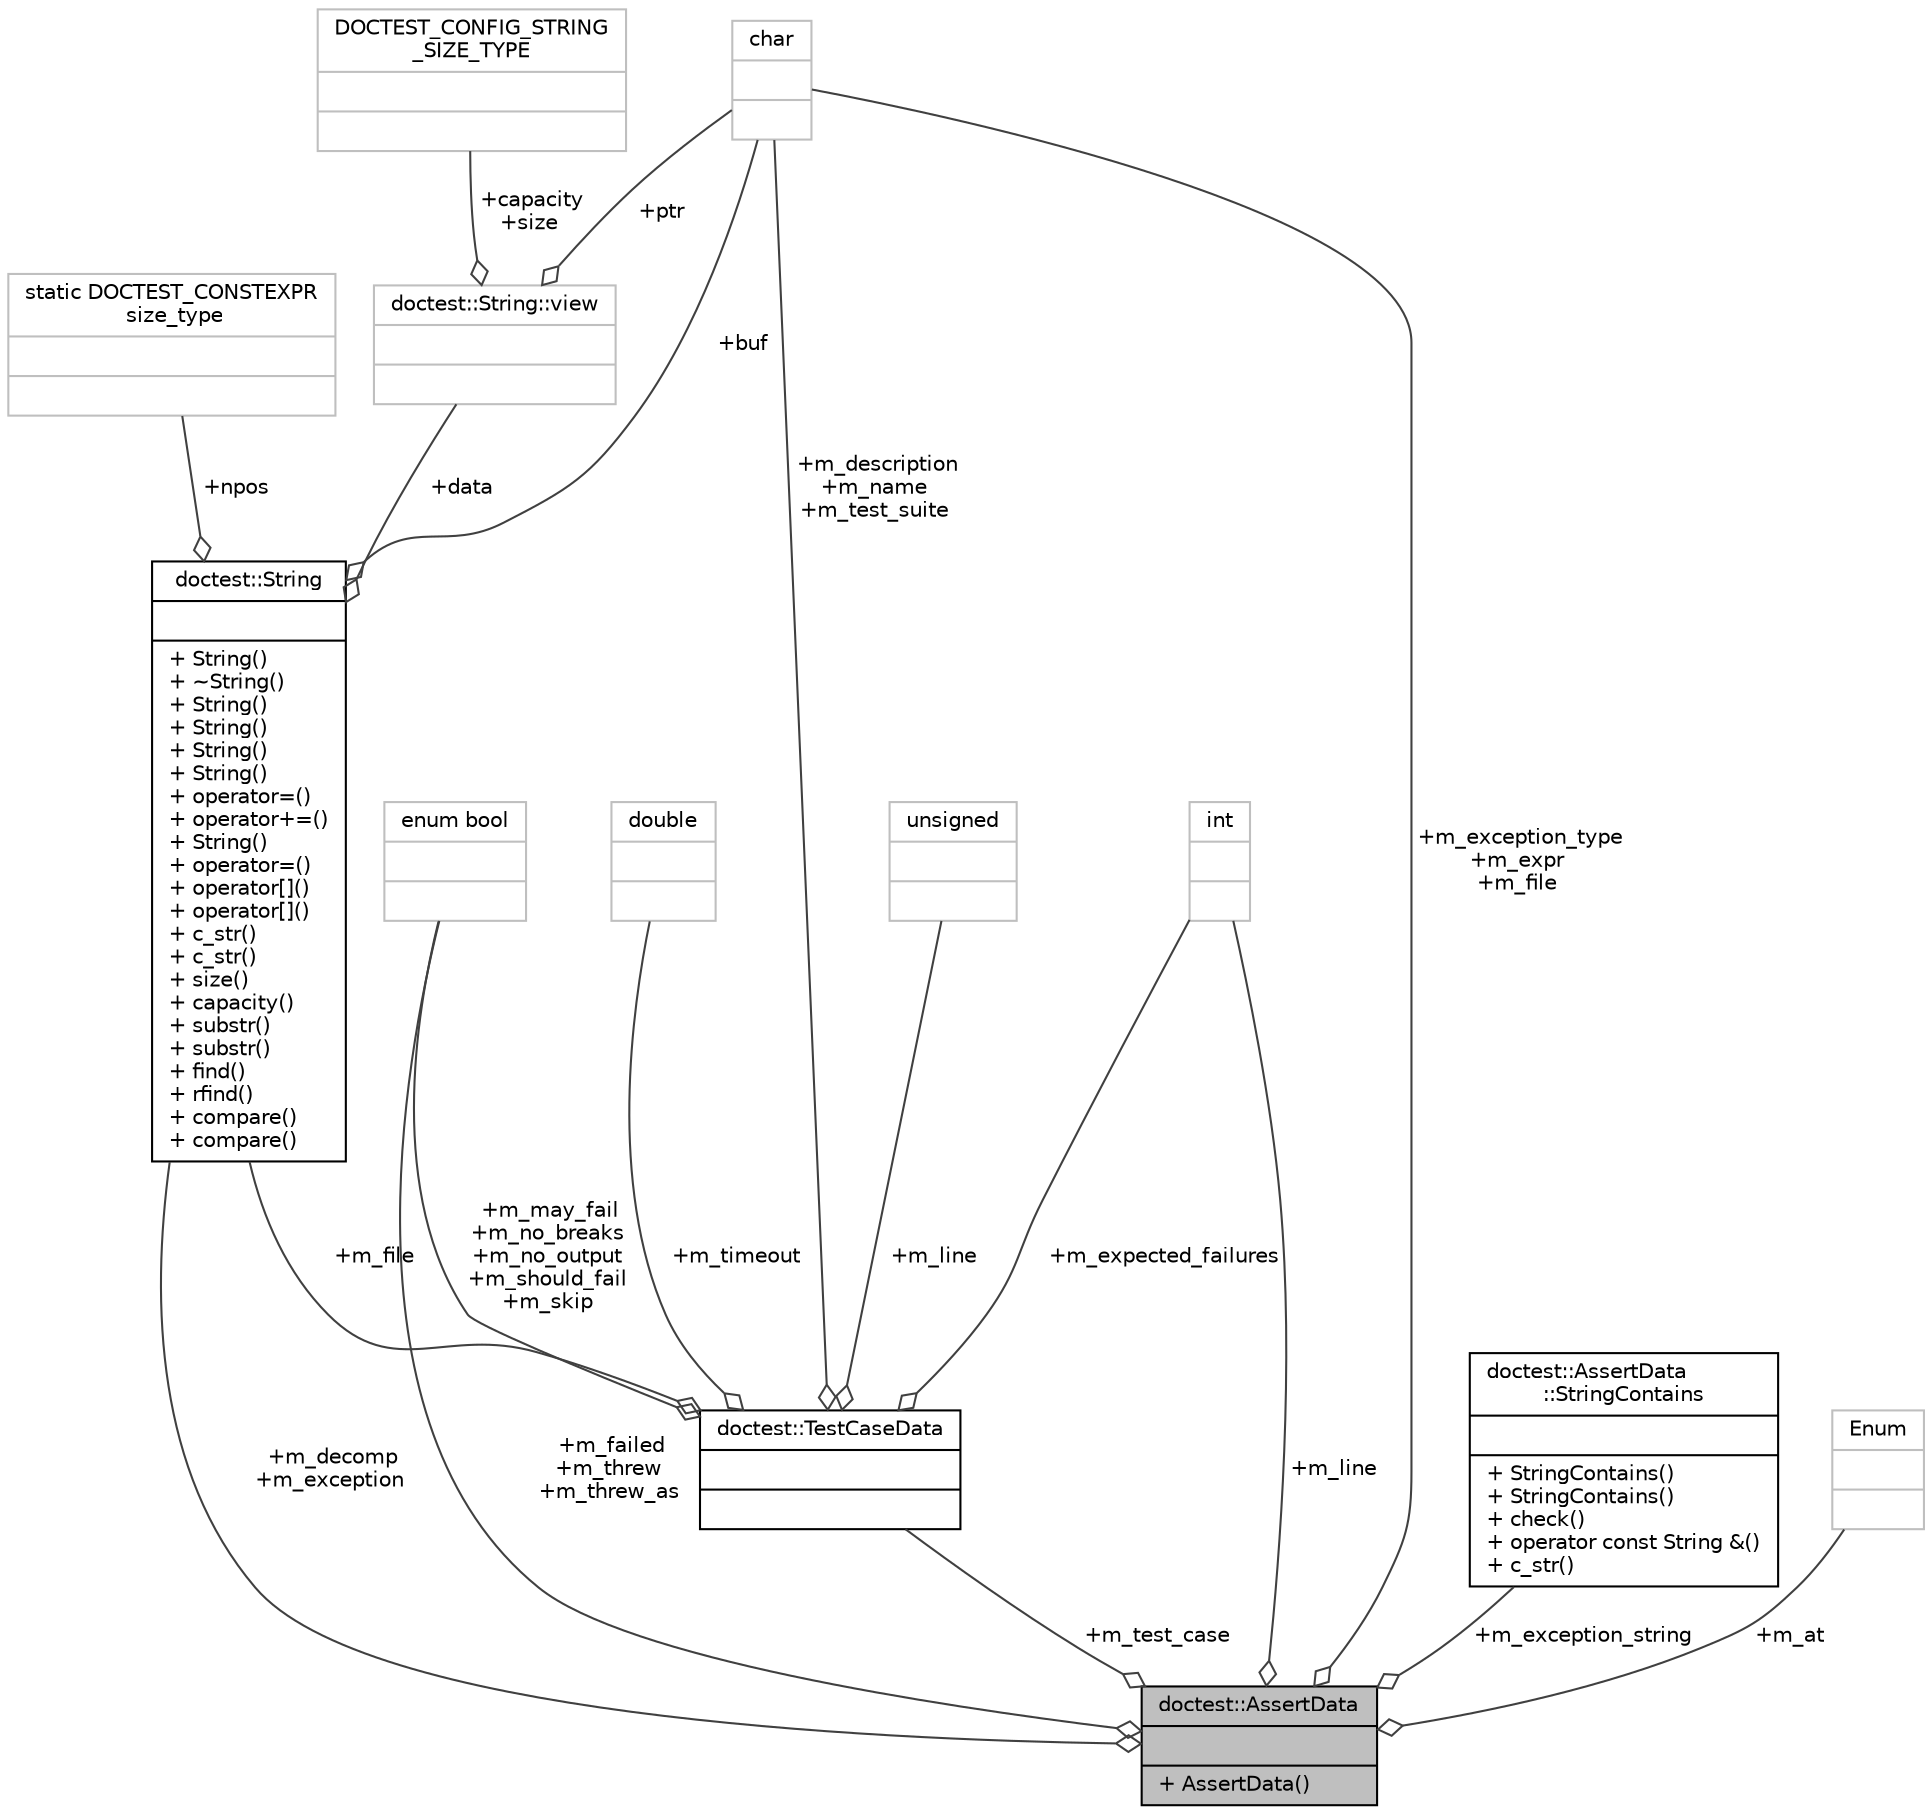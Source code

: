 digraph "doctest::AssertData"
{
 // LATEX_PDF_SIZE
  edge [fontname="Helvetica",fontsize="10",labelfontname="Helvetica",labelfontsize="10"];
  node [fontname="Helvetica",fontsize="10",shape=record];
  Node1 [label="{doctest::AssertData\n||+ AssertData()\l}",height=0.2,width=0.4,color="black", fillcolor="grey75", style="filled", fontcolor="black",tooltip=" "];
  Node2 -> Node1 [color="grey25",fontsize="10",style="solid",label=" +m_test_case" ,arrowhead="odiamond",fontname="Helvetica"];
  Node2 [label="{doctest::TestCaseData\n||}",height=0.2,width=0.4,color="black", fillcolor="white", style="filled",URL="$structdoctest_1_1TestCaseData.html",tooltip=" "];
  Node3 -> Node2 [color="grey25",fontsize="10",style="solid",label=" +m_timeout" ,arrowhead="odiamond",fontname="Helvetica"];
  Node3 [label="{double\n||}",height=0.2,width=0.4,color="grey75", fillcolor="white", style="filled",tooltip=" "];
  Node4 -> Node2 [color="grey25",fontsize="10",style="solid",label=" +m_description\n+m_name\n+m_test_suite" ,arrowhead="odiamond",fontname="Helvetica"];
  Node4 [label="{char\n||}",height=0.2,width=0.4,color="grey75", fillcolor="white", style="filled",tooltip=" "];
  Node5 -> Node2 [color="grey25",fontsize="10",style="solid",label=" +m_file" ,arrowhead="odiamond",fontname="Helvetica"];
  Node5 [label="{doctest::String\n||+ String()\l+ ~String()\l+ String()\l+ String()\l+ String()\l+ String()\l+ operator=()\l+ operator+=()\l+ String()\l+ operator=()\l+ operator[]()\l+ operator[]()\l+ c_str()\l+ c_str()\l+ size()\l+ capacity()\l+ substr()\l+ substr()\l+ find()\l+ rfind()\l+ compare()\l+ compare()\l}",height=0.2,width=0.4,color="black", fillcolor="white", style="filled",URL="$classdoctest_1_1String.html",tooltip=" "];
  Node6 -> Node5 [color="grey25",fontsize="10",style="solid",label=" +npos" ,arrowhead="odiamond",fontname="Helvetica"];
  Node6 [label="{static DOCTEST_CONSTEXPR\l size_type\n||}",height=0.2,width=0.4,color="grey75", fillcolor="white", style="filled",tooltip=" "];
  Node7 -> Node5 [color="grey25",fontsize="10",style="solid",label=" +data" ,arrowhead="odiamond",fontname="Helvetica"];
  Node7 [label="{doctest::String::view\n||}",height=0.2,width=0.4,color="grey75", fillcolor="white", style="filled",tooltip=" "];
  Node4 -> Node7 [color="grey25",fontsize="10",style="solid",label=" +ptr" ,arrowhead="odiamond",fontname="Helvetica"];
  Node8 -> Node7 [color="grey25",fontsize="10",style="solid",label=" +capacity\n+size" ,arrowhead="odiamond",fontname="Helvetica"];
  Node8 [label="{DOCTEST_CONFIG_STRING\l_SIZE_TYPE\n||}",height=0.2,width=0.4,color="grey75", fillcolor="white", style="filled",tooltip=" "];
  Node4 -> Node5 [color="grey25",fontsize="10",style="solid",label=" +buf" ,arrowhead="odiamond",fontname="Helvetica"];
  Node9 -> Node2 [color="grey25",fontsize="10",style="solid",label=" +m_expected_failures" ,arrowhead="odiamond",fontname="Helvetica"];
  Node9 [label="{int\n||}",height=0.2,width=0.4,color="grey75", fillcolor="white", style="filled",tooltip=" "];
  Node10 -> Node2 [color="grey25",fontsize="10",style="solid",label=" +m_may_fail\n+m_no_breaks\n+m_no_output\n+m_should_fail\n+m_skip" ,arrowhead="odiamond",fontname="Helvetica"];
  Node10 [label="{enum bool\n||}",height=0.2,width=0.4,color="grey75", fillcolor="white", style="filled",tooltip=" "];
  Node11 -> Node2 [color="grey25",fontsize="10",style="solid",label=" +m_line" ,arrowhead="odiamond",fontname="Helvetica"];
  Node11 [label="{unsigned\n||}",height=0.2,width=0.4,color="grey75", fillcolor="white", style="filled",tooltip=" "];
  Node4 -> Node1 [color="grey25",fontsize="10",style="solid",label=" +m_exception_type\n+m_expr\n+m_file" ,arrowhead="odiamond",fontname="Helvetica"];
  Node5 -> Node1 [color="grey25",fontsize="10",style="solid",label=" +m_decomp\n+m_exception" ,arrowhead="odiamond",fontname="Helvetica"];
  Node12 -> Node1 [color="grey25",fontsize="10",style="solid",label=" +m_exception_string" ,arrowhead="odiamond",fontname="Helvetica"];
  Node12 [label="{doctest::AssertData\l::StringContains\n||+ StringContains()\l+ StringContains()\l+ check()\l+ operator const String &()\l+ c_str()\l}",height=0.2,width=0.4,color="black", fillcolor="white", style="filled",URL="$classdoctest_1_1AssertData_1_1StringContains.html",tooltip=" "];
  Node10 -> Node1 [color="grey25",fontsize="10",style="solid",label=" +m_failed\n+m_threw\n+m_threw_as" ,arrowhead="odiamond",fontname="Helvetica"];
  Node9 -> Node1 [color="grey25",fontsize="10",style="solid",label=" +m_line" ,arrowhead="odiamond",fontname="Helvetica"];
  Node13 -> Node1 [color="grey25",fontsize="10",style="solid",label=" +m_at" ,arrowhead="odiamond",fontname="Helvetica"];
  Node13 [label="{Enum\n||}",height=0.2,width=0.4,color="grey75", fillcolor="white", style="filled",tooltip=" "];
}

